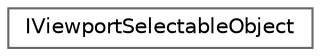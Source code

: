 digraph "Graphical Class Hierarchy"
{
 // INTERACTIVE_SVG=YES
 // LATEX_PDF_SIZE
  bgcolor="transparent";
  edge [fontname=Helvetica,fontsize=10,labelfontname=Helvetica,labelfontsize=10];
  node [fontname=Helvetica,fontsize=10,shape=box,height=0.2,width=0.4];
  rankdir="LR";
  Node0 [id="Node000000",label="IViewportSelectableObject",height=0.2,width=0.4,color="grey40", fillcolor="white", style="filled",URL="$da/d69/classIViewportSelectableObject.html",tooltip="Interface for objects selectable in the viewport."];
}

